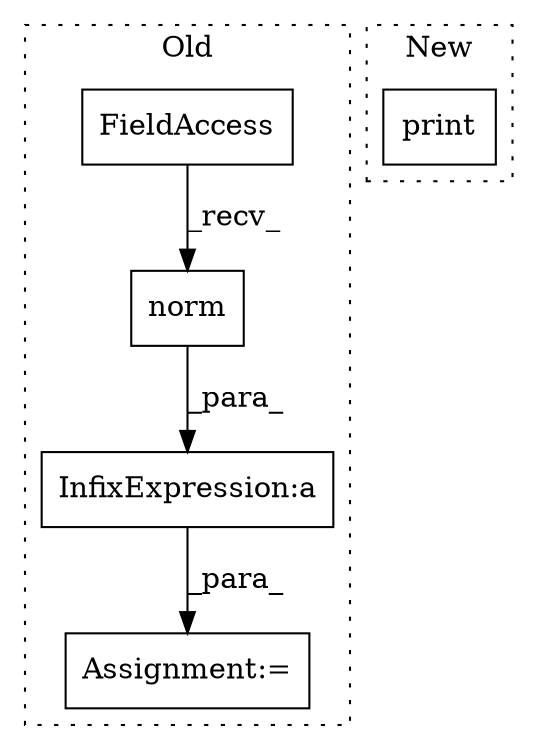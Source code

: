 digraph G {
subgraph cluster0 {
1 [label="norm" a="32" s="1613,1623" l="5,1" shape="box"];
3 [label="FieldAccess" a="22" s="1600" l="12" shape="box"];
4 [label="Assignment:=" a="7" s="1712" l="2" shape="box"];
5 [label="InfixExpression:a" a="27" s="1692" l="3" shape="box"];
label = "Old";
style="dotted";
}
subgraph cluster1 {
2 [label="print" a="32" s="6811,6828" l="6,1" shape="box"];
label = "New";
style="dotted";
}
1 -> 5 [label="_para_"];
3 -> 1 [label="_recv_"];
5 -> 4 [label="_para_"];
}